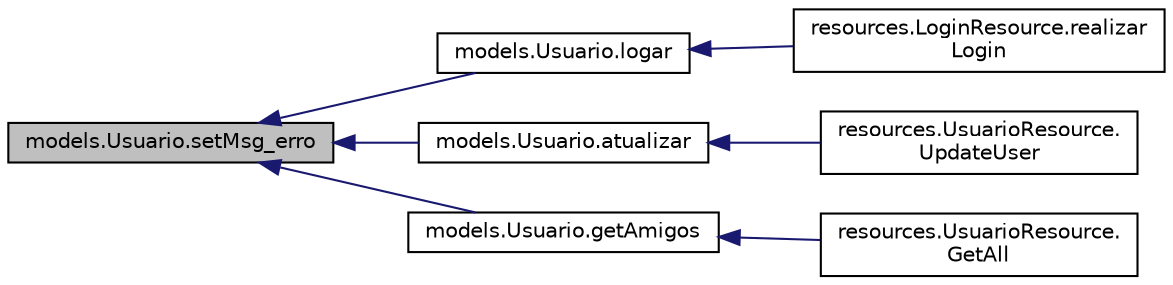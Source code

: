 digraph "models.Usuario.setMsg_erro"
{
  edge [fontname="Helvetica",fontsize="10",labelfontname="Helvetica",labelfontsize="10"];
  node [fontname="Helvetica",fontsize="10",shape=record];
  rankdir="LR";
  Node75 [label="models.Usuario.setMsg_erro",height=0.2,width=0.4,color="black", fillcolor="grey75", style="filled", fontcolor="black"];
  Node75 -> Node76 [dir="back",color="midnightblue",fontsize="10",style="solid",fontname="Helvetica"];
  Node76 [label="models.Usuario.logar",height=0.2,width=0.4,color="black", fillcolor="white", style="filled",URL="$classmodels_1_1_usuario.html#ae664bd8ed0ff461509cb852a163374d5"];
  Node76 -> Node77 [dir="back",color="midnightblue",fontsize="10",style="solid",fontname="Helvetica"];
  Node77 [label="resources.LoginResource.realizar\lLogin",height=0.2,width=0.4,color="black", fillcolor="white", style="filled",URL="$classresources_1_1_login_resource.html#a2983ce3e2d7be8670effd487aaeb8907"];
  Node75 -> Node78 [dir="back",color="midnightblue",fontsize="10",style="solid",fontname="Helvetica"];
  Node78 [label="models.Usuario.atualizar",height=0.2,width=0.4,color="black", fillcolor="white", style="filled",URL="$classmodels_1_1_usuario.html#a8abbb5ba55e9d96c8a0e4e94c3ad2fcd"];
  Node78 -> Node79 [dir="back",color="midnightblue",fontsize="10",style="solid",fontname="Helvetica"];
  Node79 [label="resources.UsuarioResource.\lUpdateUser",height=0.2,width=0.4,color="black", fillcolor="white", style="filled",URL="$classresources_1_1_usuario_resource.html#ac69671fef719260645b8b70a656f5ebf"];
  Node75 -> Node80 [dir="back",color="midnightblue",fontsize="10",style="solid",fontname="Helvetica"];
  Node80 [label="models.Usuario.getAmigos",height=0.2,width=0.4,color="black", fillcolor="white", style="filled",URL="$classmodels_1_1_usuario.html#a157e6e04de3d59ee691af208d1b3d6ac"];
  Node80 -> Node81 [dir="back",color="midnightblue",fontsize="10",style="solid",fontname="Helvetica"];
  Node81 [label="resources.UsuarioResource.\lGetAll",height=0.2,width=0.4,color="black", fillcolor="white", style="filled",URL="$classresources_1_1_usuario_resource.html#a921e30b0f3a658c9d32168afcb6cbf76"];
}
